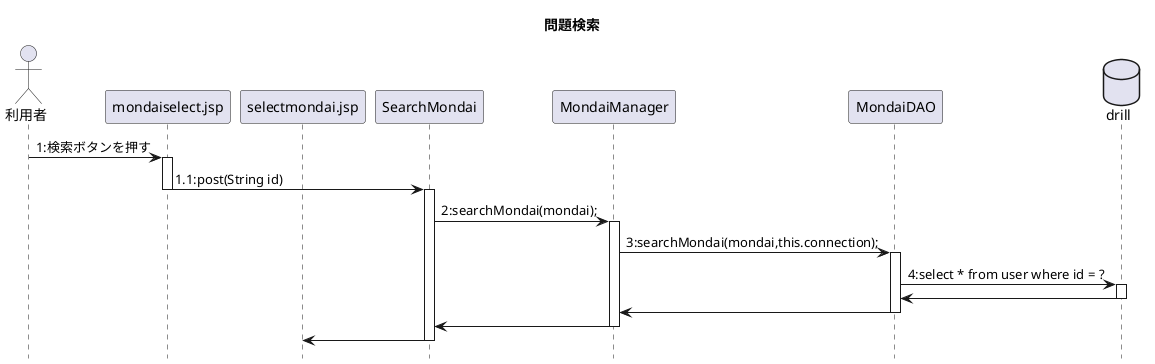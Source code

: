 @startuml .
title 問題検索
hide footbox
'これで囲むとコメントをかけます'

'登場するオブジェクトを宣言 as でpuファイル上の略称を設定'
actor 利用者 as actor
participant mondaiselect.jsp as start
participant selectmondai.jsp as finish
participant SearchMondai as controller
participant MondaiManager as service
participant MondaiDAO as dao
database drill as informations

'やじるしを記述'
actor -> start : 1:検索ボタンを押す
'矢印の先端から四角をactivateで生成'
activate start

'矢印を発生'
start -> controller : 1.1:post(String id) 
'矢印の根本=四角の終了をdeactivateで記述'
deactivate start
activate controller


controller -> service : 2:searchMondai(mondai);
activate service

'メソッド名はCamelCaseで基本書きます'
service -> dao : 3:searchMondai(mondai,this.connection);
activate dao

dao -> informations : 4:select * from user where id = ?

activate informations
informations -> dao
deactivate informations
'戻りの場合はdeactivateが根本側になるのに注意'
dao -> service : 
deactivate dao

service -> controller : 
deactivate service


controller -> finish : 
deactivate controller


@enduml
Footer
© 2022 GitHub, Inc.
Footer navigation
